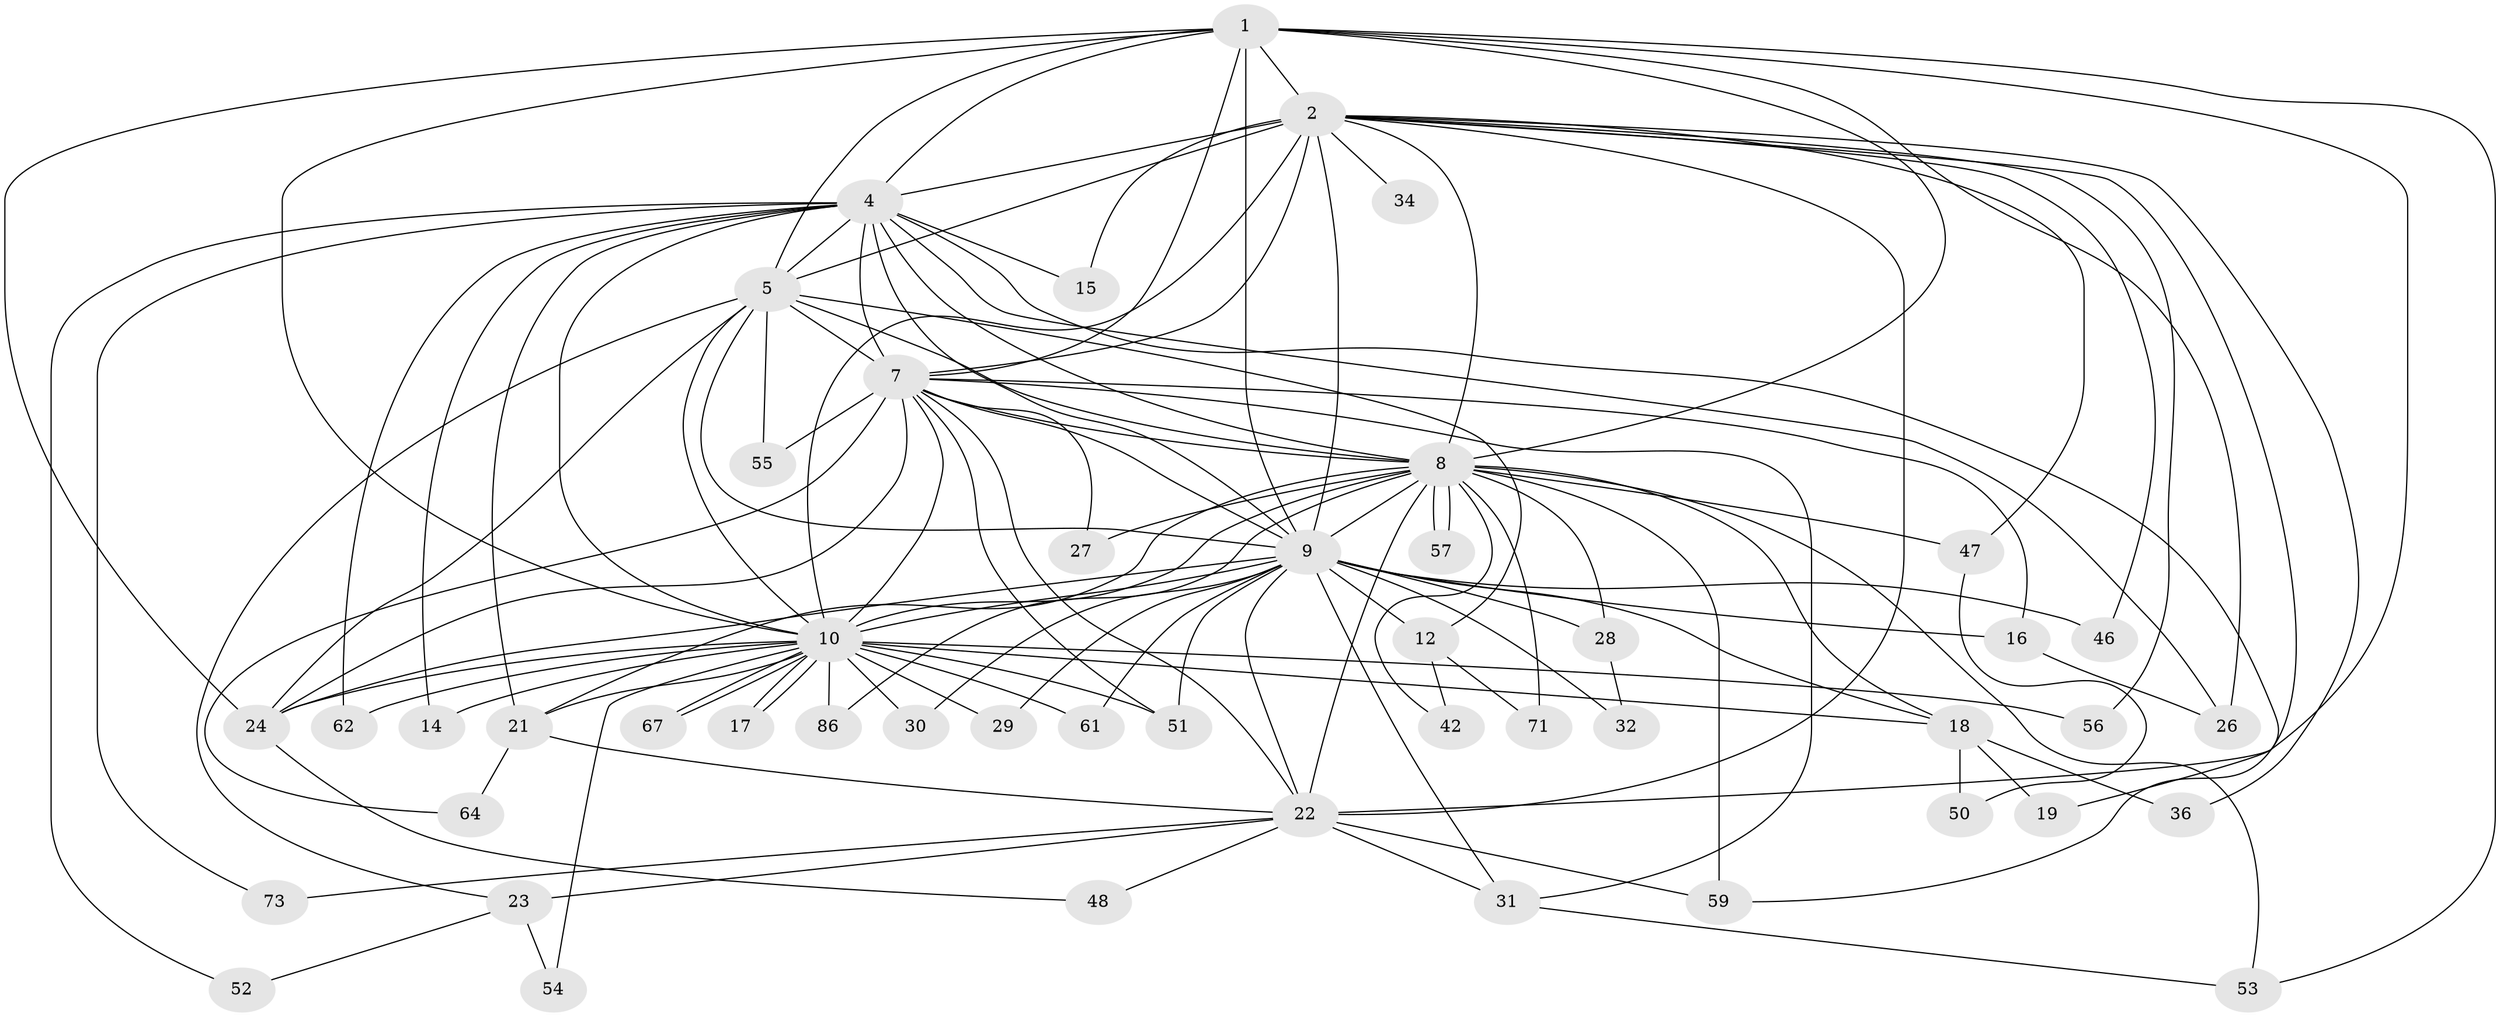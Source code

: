 // original degree distribution, {16: 0.020833333333333332, 20: 0.020833333333333332, 18: 0.010416666666666666, 17: 0.010416666666666666, 14: 0.010416666666666666, 26: 0.010416666666666666, 22: 0.010416666666666666, 34: 0.010416666666666666, 2: 0.6041666666666666, 4: 0.052083333333333336, 8: 0.010416666666666666, 3: 0.15625, 6: 0.010416666666666666, 5: 0.052083333333333336, 11: 0.010416666666666666}
// Generated by graph-tools (version 1.1) at 2025/14/03/09/25 04:14:02]
// undirected, 48 vertices, 121 edges
graph export_dot {
graph [start="1"]
  node [color=gray90,style=filled];
  1;
  2 [super="+41+77+37+38+58+44+3"];
  4 [super="+25+96+6+20"];
  5 [super="+79+89+81+11"];
  7 [super="+49+90"];
  8 [super="+66"];
  9 [super="+43+39+93+85+68"];
  10;
  12;
  14;
  15;
  16;
  17;
  18;
  19;
  21 [super="+63+45"];
  22 [super="+33+40+83+92+35"];
  23;
  24 [super="+76"];
  26 [super="+65"];
  27;
  28 [super="+69"];
  29;
  30;
  31 [super="+70"];
  32;
  34;
  36;
  42;
  46;
  47;
  48;
  50;
  51 [super="+60"];
  52;
  53 [super="+84"];
  54;
  55;
  56;
  57;
  59 [super="+78"];
  61;
  62;
  64;
  67;
  71;
  73;
  86;
  1 -- 2 [weight=3];
  1 -- 4 [weight=2];
  1 -- 5 [weight=2];
  1 -- 7;
  1 -- 8;
  1 -- 9 [weight=2];
  1 -- 10;
  1 -- 22;
  1 -- 26;
  1 -- 53;
  1 -- 24;
  2 -- 4 [weight=7];
  2 -- 5 [weight=2];
  2 -- 7 [weight=2];
  2 -- 8 [weight=3];
  2 -- 9 [weight=3];
  2 -- 10 [weight=6];
  2 -- 46;
  2 -- 56;
  2 -- 34 [weight=2];
  2 -- 36;
  2 -- 15;
  2 -- 47;
  2 -- 19;
  2 -- 22 [weight=3];
  4 -- 5 [weight=2];
  4 -- 7 [weight=5];
  4 -- 8 [weight=2];
  4 -- 9 [weight=2];
  4 -- 10 [weight=3];
  4 -- 14;
  4 -- 21 [weight=2];
  4 -- 52;
  4 -- 62;
  4 -- 26;
  4 -- 73;
  4 -- 15;
  4 -- 59;
  5 -- 7;
  5 -- 8 [weight=2];
  5 -- 9 [weight=2];
  5 -- 10 [weight=2];
  5 -- 12;
  5 -- 23;
  5 -- 24;
  5 -- 55;
  7 -- 8;
  7 -- 9;
  7 -- 10;
  7 -- 16;
  7 -- 27;
  7 -- 31;
  7 -- 51;
  7 -- 55;
  7 -- 64;
  7 -- 22;
  7 -- 24;
  8 -- 9 [weight=2];
  8 -- 10;
  8 -- 18;
  8 -- 27;
  8 -- 28 [weight=2];
  8 -- 42;
  8 -- 47;
  8 -- 53;
  8 -- 57;
  8 -- 57;
  8 -- 59;
  8 -- 71;
  8 -- 86;
  8 -- 21;
  8 -- 22;
  9 -- 10 [weight=4];
  9 -- 12;
  9 -- 16;
  9 -- 28;
  9 -- 29;
  9 -- 30;
  9 -- 31;
  9 -- 32;
  9 -- 51;
  9 -- 24;
  9 -- 61;
  9 -- 46;
  9 -- 18;
  9 -- 22;
  10 -- 14;
  10 -- 17;
  10 -- 17;
  10 -- 18;
  10 -- 24;
  10 -- 29;
  10 -- 30;
  10 -- 51;
  10 -- 54;
  10 -- 56;
  10 -- 61;
  10 -- 62;
  10 -- 67;
  10 -- 67;
  10 -- 86;
  10 -- 21;
  12 -- 42;
  12 -- 71;
  16 -- 26;
  18 -- 19;
  18 -- 36;
  18 -- 50;
  21 -- 64;
  21 -- 22;
  22 -- 23 [weight=2];
  22 -- 59;
  22 -- 73;
  22 -- 31;
  22 -- 48;
  23 -- 52;
  23 -- 54;
  24 -- 48;
  28 -- 32;
  31 -- 53;
  47 -- 50;
}
